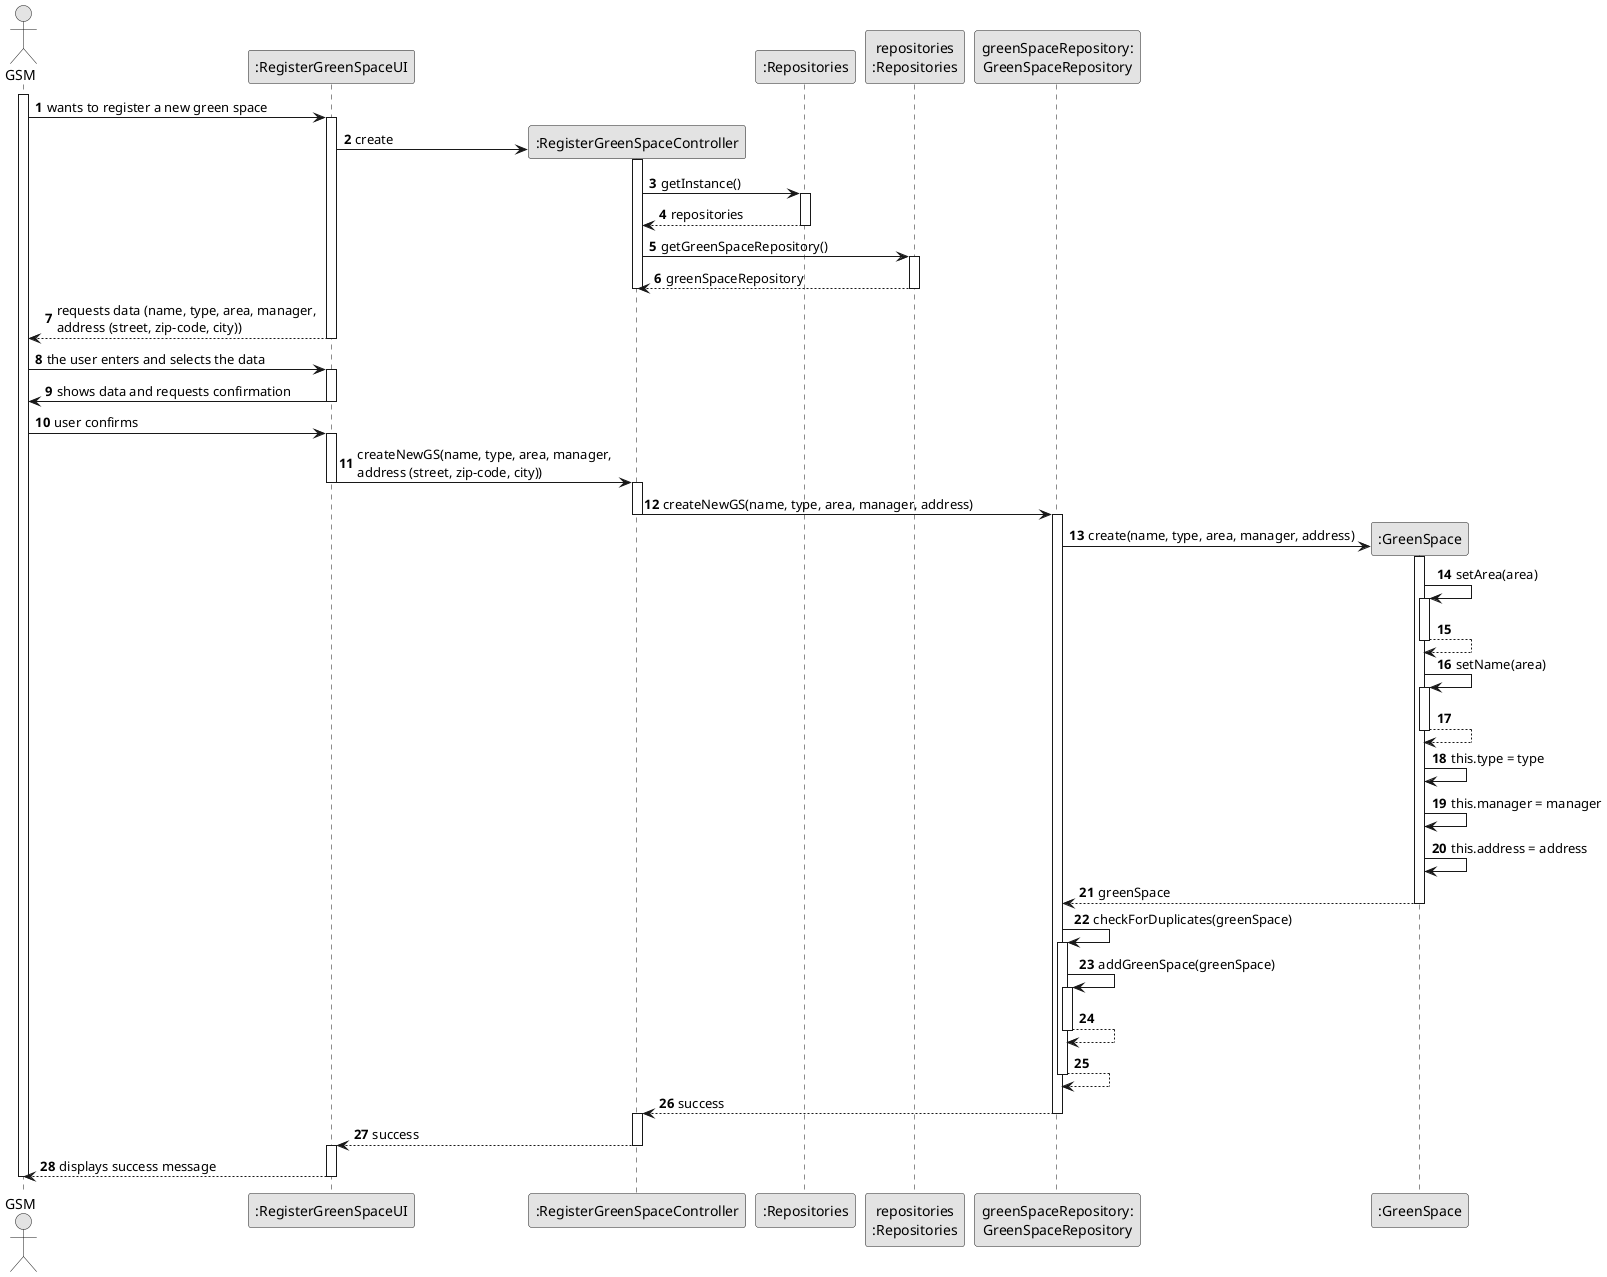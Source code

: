 
@startuml
skinparam monochrome true
skinparam packageStyle rectangle
skinparam shadowing false

'title System Sequence Diagram (SSD) - US020

autonumber

actor "GSM" as GSM
participant ":RegisterGreenSpaceUI" as UI
participant ":RegisterGreenSpaceController" as CTRL
participant ":Repositories" as RepositorySingleton
participant "repositories\n:Repositories" as PLAT
participant "greenSpaceRepository:\nGreenSpaceRepository" as gsrepo
participant ":GreenSpace" as GS

activate GSM

    GSM -> UI : wants to register a new green space
    activate UI

        UI -> CTRL** : create
activate CTRL
CTRL -> RepositorySingleton : getInstance()
activate RepositorySingleton
RepositorySingleton --> CTRL : repositories
deactivate RepositorySingleton
CTRL -> PLAT : getGreenSpaceRepository()
activate PLAT
PLAT -->  CTRL: greenSpaceRepository
deactivate PLAT
deactivate CTRL
        UI --> GSM : requests data (name, type, area, manager, \naddress (street, zip-code, city))
        deactivate UI
GSM -> UI : the user enters and selects the data
activate UI
UI-> GSM : shows data and requests confirmation
deactivate UI
GSM -> UI: user confirms
activate UI
UI -> CTRL : createNewGS(name, type, area, manager, \naddress (street, zip-code, city))
deactivate UI
activate CTRL
CTRL -> gsrepo : createNewGS(name, type, area, manager, address)
deactivate CTRL
activate gsrepo
gsrepo -> GS** : create(name, type, area, manager, address)

activate GS
GS -> GS : setArea(area)
activate GS
GS --> GS
deactivate GS

GS -> GS : setName(area)
activate GS
GS --> GS
deactivate GS

GS -> GS : this.type = type

GS -> GS : this.manager = manager
GS -> GS : this.address = address

GS --> gsrepo : greenSpace
deactivate GS
gsrepo -> gsrepo : checkForDuplicates(greenSpace)
activate gsrepo
gsrepo -> gsrepo : addGreenSpace(greenSpace)
activate gsrepo
gsrepo-->gsrepo
deactivate gsrepo
gsrepo-->gsrepo
deactivate gsrepo
gsrepo --> CTRL : success
deactivate gsrepo
activate CTRL
CTRL --> UI : success
deactivate CTRL
activate UI
UI-->GSM:displays success message
deactivate UI
deactivate GSM

@enduml
